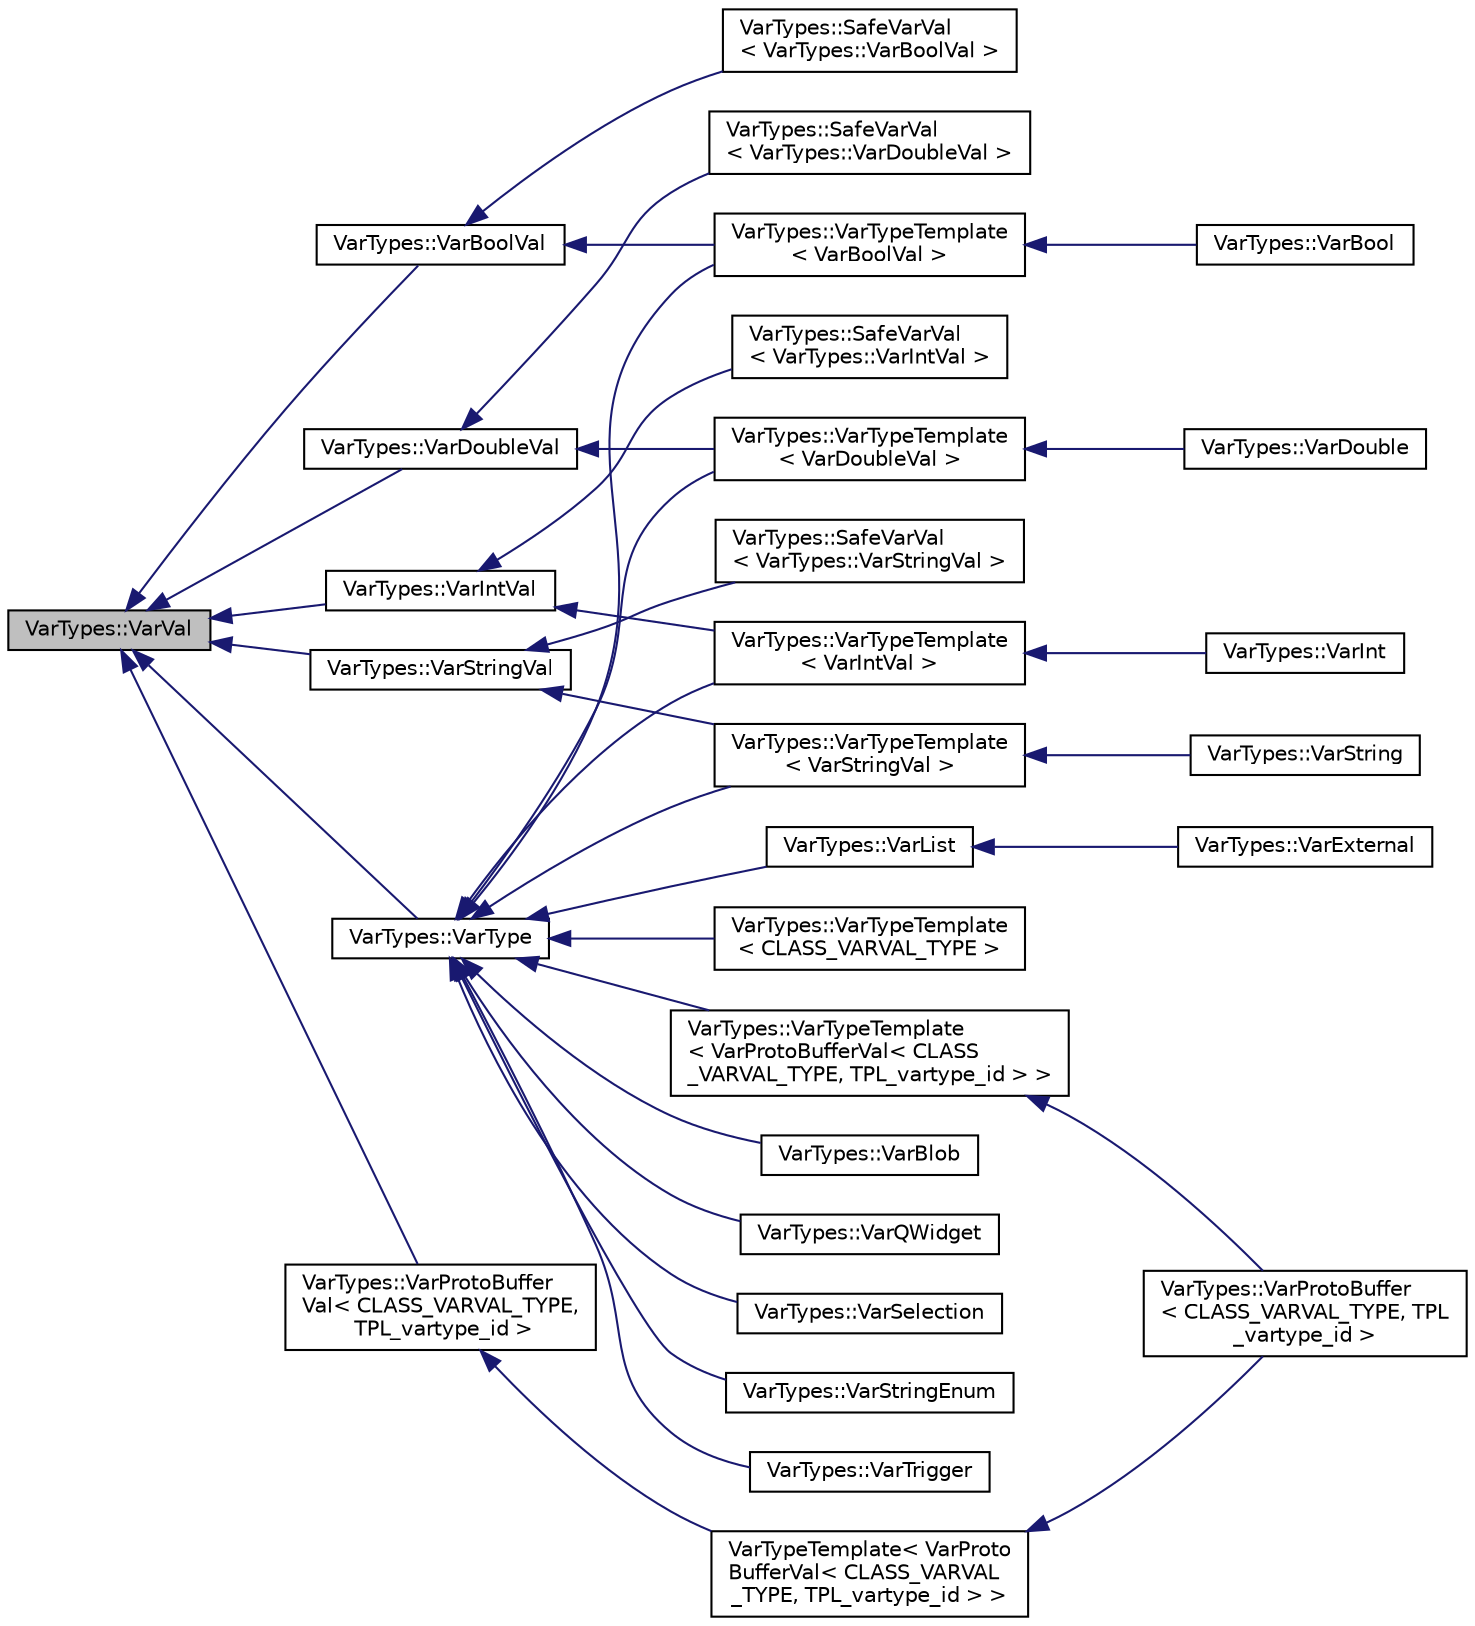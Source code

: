 digraph "VarTypes::VarVal"
{
 // INTERACTIVE_SVG=YES
  edge [fontname="Helvetica",fontsize="10",labelfontname="Helvetica",labelfontsize="10"];
  node [fontname="Helvetica",fontsize="10",shape=record];
  rankdir="LR";
  Node1 [label="VarTypes::VarVal",height=0.2,width=0.4,color="black", fillcolor="grey75", style="filled", fontcolor="black"];
  Node1 -> Node2 [dir="back",color="midnightblue",fontsize="10",style="solid",fontname="Helvetica"];
  Node2 [label="VarTypes::VarBoolVal",height=0.2,width=0.4,color="black", fillcolor="white", style="filled",URL="$d8/d0a/class_var_types_1_1_var_bool_val.html",tooltip="A Vartype for storing booleans. "];
  Node2 -> Node3 [dir="back",color="midnightblue",fontsize="10",style="solid",fontname="Helvetica"];
  Node3 [label="VarTypes::SafeVarVal\l\< VarTypes::VarBoolVal \>",height=0.2,width=0.4,color="black", fillcolor="white", style="filled",URL="$d2/dc4/class_var_types_1_1_safe_var_val.html"];
  Node2 -> Node4 [dir="back",color="midnightblue",fontsize="10",style="solid",fontname="Helvetica"];
  Node4 [label="VarTypes::VarTypeTemplate\l\< VarBoolVal \>",height=0.2,width=0.4,color="black", fillcolor="white", style="filled",URL="$d7/d38/class_var_types_1_1_var_type_template.html"];
  Node4 -> Node5 [dir="back",color="midnightblue",fontsize="10",style="solid",fontname="Helvetica"];
  Node5 [label="VarTypes::VarBool",height=0.2,width=0.4,color="black", fillcolor="white", style="filled",URL="$dc/da5/class_var_types_1_1_var_bool.html",tooltip="A Vartype for storing booleans. "];
  Node1 -> Node6 [dir="back",color="midnightblue",fontsize="10",style="solid",fontname="Helvetica"];
  Node6 [label="VarTypes::VarDoubleVal",height=0.2,width=0.4,color="black", fillcolor="white", style="filled",URL="$db/d0f/class_var_types_1_1_var_double_val.html"];
  Node6 -> Node7 [dir="back",color="midnightblue",fontsize="10",style="solid",fontname="Helvetica"];
  Node7 [label="VarTypes::SafeVarVal\l\< VarTypes::VarDoubleVal \>",height=0.2,width=0.4,color="black", fillcolor="white", style="filled",URL="$d2/dc4/class_var_types_1_1_safe_var_val.html"];
  Node6 -> Node8 [dir="back",color="midnightblue",fontsize="10",style="solid",fontname="Helvetica"];
  Node8 [label="VarTypes::VarTypeTemplate\l\< VarDoubleVal \>",height=0.2,width=0.4,color="black", fillcolor="white", style="filled",URL="$d7/d38/class_var_types_1_1_var_type_template.html"];
  Node8 -> Node9 [dir="back",color="midnightblue",fontsize="10",style="solid",fontname="Helvetica"];
  Node9 [label="VarTypes::VarDouble",height=0.2,width=0.4,color="black", fillcolor="white", style="filled",URL="$d6/de9/class_var_types_1_1_var_double.html",tooltip="A Vartype for storing double precision floating points. "];
  Node1 -> Node10 [dir="back",color="midnightblue",fontsize="10",style="solid",fontname="Helvetica"];
  Node10 [label="VarTypes::VarIntVal",height=0.2,width=0.4,color="black", fillcolor="white", style="filled",URL="$d4/dc9/class_var_types_1_1_var_int_val.html",tooltip="A Vartype for storing integers. "];
  Node10 -> Node11 [dir="back",color="midnightblue",fontsize="10",style="solid",fontname="Helvetica"];
  Node11 [label="VarTypes::SafeVarVal\l\< VarTypes::VarIntVal \>",height=0.2,width=0.4,color="black", fillcolor="white", style="filled",URL="$d2/dc4/class_var_types_1_1_safe_var_val.html"];
  Node10 -> Node12 [dir="back",color="midnightblue",fontsize="10",style="solid",fontname="Helvetica"];
  Node12 [label="VarTypes::VarTypeTemplate\l\< VarIntVal \>",height=0.2,width=0.4,color="black", fillcolor="white", style="filled",URL="$d7/d38/class_var_types_1_1_var_type_template.html"];
  Node12 -> Node13 [dir="back",color="midnightblue",fontsize="10",style="solid",fontname="Helvetica"];
  Node13 [label="VarTypes::VarInt",height=0.2,width=0.4,color="black", fillcolor="white", style="filled",URL="$d0/d6c/class_var_types_1_1_var_int.html",tooltip="A Vartype for storing integers. "];
  Node1 -> Node14 [dir="back",color="midnightblue",fontsize="10",style="solid",fontname="Helvetica"];
  Node14 [label="VarTypes::VarProtoBuffer\lVal\< CLASS_VARVAL_TYPE,\l TPL_vartype_id \>",height=0.2,width=0.4,color="black", fillcolor="white", style="filled",URL="$da/d1d/class_var_types_1_1_var_proto_buffer_val.html",tooltip="A Vartype that wraps around google protocol buffers. "];
  Node14 -> Node15 [dir="back",color="midnightblue",fontsize="10",style="solid",fontname="Helvetica"];
  Node15 [label="VarTypeTemplate\< VarProto\lBufferVal\< CLASS_VARVAL\l_TYPE, TPL_vartype_id \> \>",height=0.2,width=0.4,color="black", fillcolor="white", style="filled",URL="$d7/d38/class_var_types_1_1_var_type_template.html"];
  Node15 -> Node16 [dir="back",color="midnightblue",fontsize="10",style="solid",fontname="Helvetica"];
  Node16 [label="VarTypes::VarProtoBuffer\l\< CLASS_VARVAL_TYPE, TPL\l_vartype_id \>",height=0.2,width=0.4,color="black", fillcolor="white", style="filled",URL="$dc/d0b/class_var_types_1_1_var_proto_buffer.html",tooltip="A Vartype for storing integers. "];
  Node1 -> Node17 [dir="back",color="midnightblue",fontsize="10",style="solid",fontname="Helvetica"];
  Node17 [label="VarTypes::VarStringVal",height=0.2,width=0.4,color="black", fillcolor="white", style="filled",URL="$db/d2f/class_var_types_1_1_var_string_val.html",tooltip="This is the string VarTypeVal of the VarTypes system. "];
  Node17 -> Node18 [dir="back",color="midnightblue",fontsize="10",style="solid",fontname="Helvetica"];
  Node18 [label="VarTypes::SafeVarVal\l\< VarTypes::VarStringVal \>",height=0.2,width=0.4,color="black", fillcolor="white", style="filled",URL="$d2/dc4/class_var_types_1_1_safe_var_val.html"];
  Node17 -> Node19 [dir="back",color="midnightblue",fontsize="10",style="solid",fontname="Helvetica"];
  Node19 [label="VarTypes::VarTypeTemplate\l\< VarStringVal \>",height=0.2,width=0.4,color="black", fillcolor="white", style="filled",URL="$d7/d38/class_var_types_1_1_var_type_template.html"];
  Node19 -> Node20 [dir="back",color="midnightblue",fontsize="10",style="solid",fontname="Helvetica"];
  Node20 [label="VarTypes::VarString",height=0.2,width=0.4,color="black", fillcolor="white", style="filled",URL="$d5/deb/class_var_types_1_1_var_string.html",tooltip="This is the string VarType of the VarTypes system. "];
  Node1 -> Node21 [dir="back",color="midnightblue",fontsize="10",style="solid",fontname="Helvetica"];
  Node21 [label="VarTypes::VarType",height=0.2,width=0.4,color="black", fillcolor="white", style="filled",URL="$d4/d59/class_var_types_1_1_var_type.html",tooltip="The base class of the VarTypes system. "];
  Node21 -> Node22 [dir="back",color="midnightblue",fontsize="10",style="solid",fontname="Helvetica"];
  Node22 [label="VarTypes::VarBlob",height=0.2,width=0.4,color="black", fillcolor="white", style="filled",URL="$d3/dac/class_var_types_1_1_var_blob.html",tooltip="A Vartype for storing binary data. "];
  Node21 -> Node23 [dir="back",color="midnightblue",fontsize="10",style="solid",fontname="Helvetica"];
  Node23 [label="VarTypes::VarList",height=0.2,width=0.4,color="black", fillcolor="white", style="filled",URL="$d1/d74/class_var_types_1_1_var_list.html",tooltip="This is the list type of the VarTypes system. "];
  Node23 -> Node24 [dir="back",color="midnightblue",fontsize="10",style="solid",fontname="Helvetica"];
  Node24 [label="VarTypes::VarExternal",height=0.2,width=0.4,color="black", fillcolor="white", style="filled",URL="$d3/de2/class_var_types_1_1_var_external.html",tooltip="A list of VarTypes to be stored in an separate XML file. "];
  Node21 -> Node25 [dir="back",color="midnightblue",fontsize="10",style="solid",fontname="Helvetica"];
  Node25 [label="VarTypes::VarQWidget",height=0.2,width=0.4,color="black", fillcolor="white", style="filled",URL="$d4/d8a/class_var_types_1_1_var_q_widget.html",tooltip="An Vartype for embedding QWidgets into the Var-tree. "];
  Node21 -> Node26 [dir="back",color="midnightblue",fontsize="10",style="solid",fontname="Helvetica"];
  Node26 [label="VarTypes::VarSelection",height=0.2,width=0.4,color="black", fillcolor="white", style="filled",URL="$de/d3e/class_var_types_1_1_var_selection.html",tooltip="This is the multi-selection VarType of the VarTypes system. "];
  Node21 -> Node27 [dir="back",color="midnightblue",fontsize="10",style="solid",fontname="Helvetica"];
  Node27 [label="VarTypes::VarStringEnum",height=0.2,width=0.4,color="black", fillcolor="white", style="filled",URL="$dc/d6f/class_var_types_1_1_var_string_enum.html",tooltip="This is the string enumeration VarType of the VarTypes system. "];
  Node21 -> Node28 [dir="back",color="midnightblue",fontsize="10",style="solid",fontname="Helvetica"];
  Node28 [label="VarTypes::VarTrigger",height=0.2,width=0.4,color="black", fillcolor="white", style="filled",URL="$d8/d89/class_var_types_1_1_var_trigger.html",tooltip="This is a Trigger-like VarType of the VarTypes system. "];
  Node21 -> Node29 [dir="back",color="midnightblue",fontsize="10",style="solid",fontname="Helvetica"];
  Node29 [label="VarTypes::VarTypeTemplate\l\< CLASS_VARVAL_TYPE \>",height=0.2,width=0.4,color="black", fillcolor="white", style="filled",URL="$d7/d38/class_var_types_1_1_var_type_template.html"];
  Node21 -> Node4 [dir="back",color="midnightblue",fontsize="10",style="solid",fontname="Helvetica"];
  Node21 -> Node8 [dir="back",color="midnightblue",fontsize="10",style="solid",fontname="Helvetica"];
  Node21 -> Node12 [dir="back",color="midnightblue",fontsize="10",style="solid",fontname="Helvetica"];
  Node21 -> Node30 [dir="back",color="midnightblue",fontsize="10",style="solid",fontname="Helvetica"];
  Node30 [label="VarTypes::VarTypeTemplate\l\< VarProtoBufferVal\< CLASS\l_VARVAL_TYPE, TPL_vartype_id \> \>",height=0.2,width=0.4,color="black", fillcolor="white", style="filled",URL="$d7/d38/class_var_types_1_1_var_type_template.html"];
  Node30 -> Node16 [dir="back",color="midnightblue",fontsize="10",style="solid",fontname="Helvetica"];
  Node21 -> Node19 [dir="back",color="midnightblue",fontsize="10",style="solid",fontname="Helvetica"];
}
